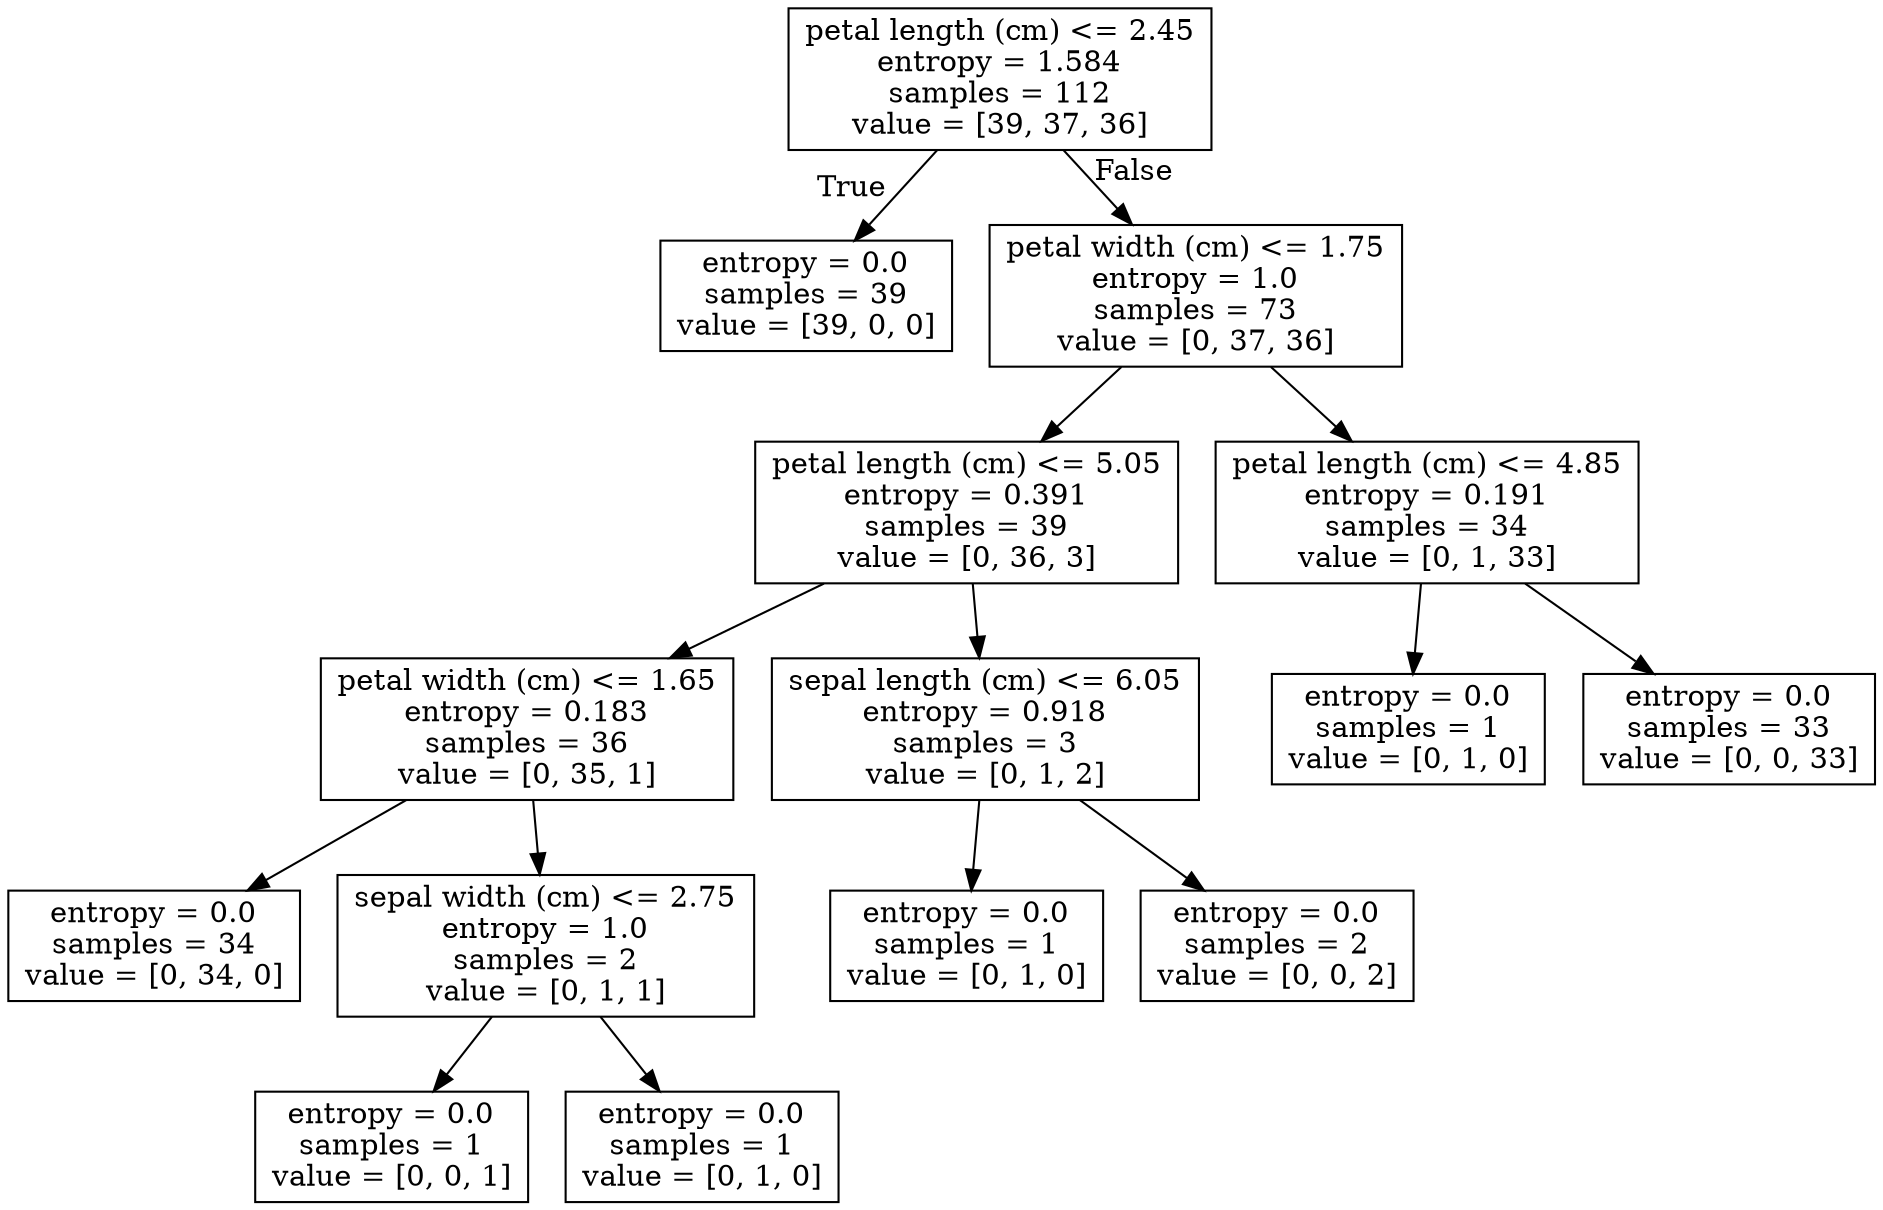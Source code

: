 digraph Tree {
node [shape=box] ;
0 [label="petal length (cm) <= 2.45\nentropy = 1.584\nsamples = 112\nvalue = [39, 37, 36]"] ;
1 [label="entropy = 0.0\nsamples = 39\nvalue = [39, 0, 0]"] ;
0 -> 1 [labeldistance=2.5, labelangle=45, headlabel="True"] ;
2 [label="petal width (cm) <= 1.75\nentropy = 1.0\nsamples = 73\nvalue = [0, 37, 36]"] ;
0 -> 2 [labeldistance=2.5, labelangle=-45, headlabel="False"] ;
3 [label="petal length (cm) <= 5.05\nentropy = 0.391\nsamples = 39\nvalue = [0, 36, 3]"] ;
2 -> 3 ;
4 [label="petal width (cm) <= 1.65\nentropy = 0.183\nsamples = 36\nvalue = [0, 35, 1]"] ;
3 -> 4 ;
5 [label="entropy = 0.0\nsamples = 34\nvalue = [0, 34, 0]"] ;
4 -> 5 ;
6 [label="sepal width (cm) <= 2.75\nentropy = 1.0\nsamples = 2\nvalue = [0, 1, 1]"] ;
4 -> 6 ;
7 [label="entropy = 0.0\nsamples = 1\nvalue = [0, 0, 1]"] ;
6 -> 7 ;
8 [label="entropy = 0.0\nsamples = 1\nvalue = [0, 1, 0]"] ;
6 -> 8 ;
9 [label="sepal length (cm) <= 6.05\nentropy = 0.918\nsamples = 3\nvalue = [0, 1, 2]"] ;
3 -> 9 ;
10 [label="entropy = 0.0\nsamples = 1\nvalue = [0, 1, 0]"] ;
9 -> 10 ;
11 [label="entropy = 0.0\nsamples = 2\nvalue = [0, 0, 2]"] ;
9 -> 11 ;
12 [label="petal length (cm) <= 4.85\nentropy = 0.191\nsamples = 34\nvalue = [0, 1, 33]"] ;
2 -> 12 ;
13 [label="entropy = 0.0\nsamples = 1\nvalue = [0, 1, 0]"] ;
12 -> 13 ;
14 [label="entropy = 0.0\nsamples = 33\nvalue = [0, 0, 33]"] ;
12 -> 14 ;
}